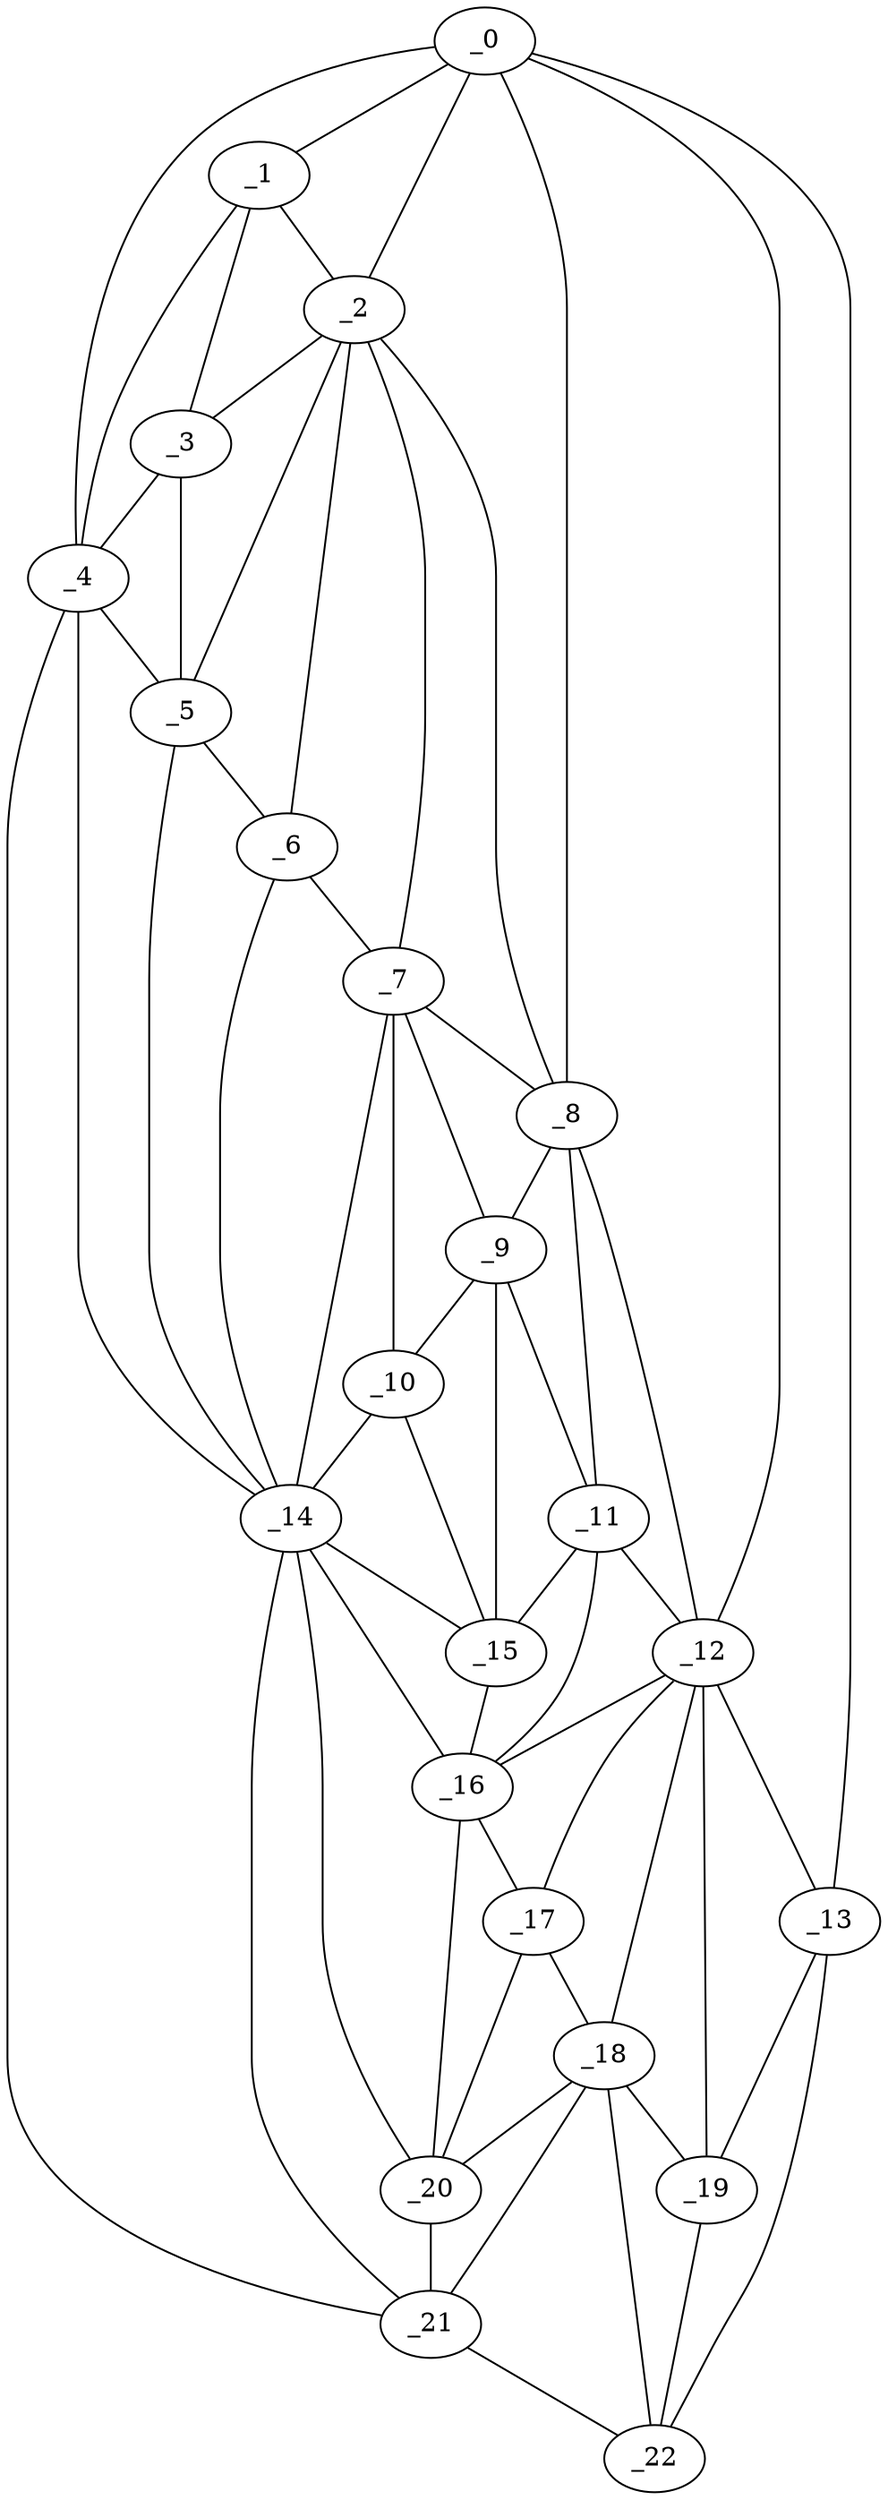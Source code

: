 graph "obj98__70.gxl" {
	_0	 [x=6,
		y=20];
	_1	 [x=38,
		y=29];
	_0 -- _1	 [valence=1];
	_2	 [x=45,
		y=36];
	_0 -- _2	 [valence=2];
	_4	 [x=54,
		y=14];
	_0 -- _4	 [valence=1];
	_8	 [x=59,
		y=58];
	_0 -- _8	 [valence=2];
	_12	 [x=70,
		y=87];
	_0 -- _12	 [valence=2];
	_13	 [x=71,
		y=113];
	_0 -- _13	 [valence=1];
	_1 -- _2	 [valence=2];
	_3	 [x=46,
		y=29];
	_1 -- _3	 [valence=1];
	_1 -- _4	 [valence=2];
	_2 -- _3	 [valence=1];
	_5	 [x=55,
		y=31];
	_2 -- _5	 [valence=2];
	_6	 [x=57,
		y=41];
	_2 -- _6	 [valence=2];
	_7	 [x=58,
		y=47];
	_2 -- _7	 [valence=2];
	_2 -- _8	 [valence=2];
	_3 -- _4	 [valence=2];
	_3 -- _5	 [valence=2];
	_4 -- _5	 [valence=1];
	_14	 [x=73,
		y=48];
	_4 -- _14	 [valence=1];
	_21	 [x=122,
		y=78];
	_4 -- _21	 [valence=1];
	_5 -- _6	 [valence=1];
	_5 -- _14	 [valence=1];
	_6 -- _7	 [valence=1];
	_6 -- _14	 [valence=2];
	_7 -- _8	 [valence=1];
	_9	 [x=66,
		y=56];
	_7 -- _9	 [valence=2];
	_10	 [x=70,
		y=54];
	_7 -- _10	 [valence=1];
	_7 -- _14	 [valence=1];
	_8 -- _9	 [valence=1];
	_11	 [x=70,
		y=69];
	_8 -- _11	 [valence=2];
	_8 -- _12	 [valence=2];
	_9 -- _10	 [valence=2];
	_9 -- _11	 [valence=2];
	_15	 [x=77,
		y=58];
	_9 -- _15	 [valence=2];
	_10 -- _14	 [valence=2];
	_10 -- _15	 [valence=1];
	_11 -- _12	 [valence=1];
	_11 -- _15	 [valence=1];
	_16	 [x=87,
		y=67];
	_11 -- _16	 [valence=1];
	_12 -- _13	 [valence=1];
	_12 -- _16	 [valence=2];
	_17	 [x=92,
		y=72];
	_12 -- _17	 [valence=2];
	_18	 [x=95,
		y=93];
	_12 -- _18	 [valence=2];
	_19	 [x=95,
		y=97];
	_12 -- _19	 [valence=2];
	_13 -- _19	 [valence=2];
	_22	 [x=124,
		y=105];
	_13 -- _22	 [valence=1];
	_14 -- _15	 [valence=1];
	_14 -- _16	 [valence=2];
	_20	 [x=98,
		y=70];
	_14 -- _20	 [valence=1];
	_14 -- _21	 [valence=2];
	_15 -- _16	 [valence=2];
	_16 -- _17	 [valence=2];
	_16 -- _20	 [valence=1];
	_17 -- _18	 [valence=2];
	_17 -- _20	 [valence=2];
	_18 -- _19	 [valence=1];
	_18 -- _20	 [valence=1];
	_18 -- _21	 [valence=2];
	_18 -- _22	 [valence=2];
	_19 -- _22	 [valence=1];
	_20 -- _21	 [valence=2];
	_21 -- _22	 [valence=1];
}
